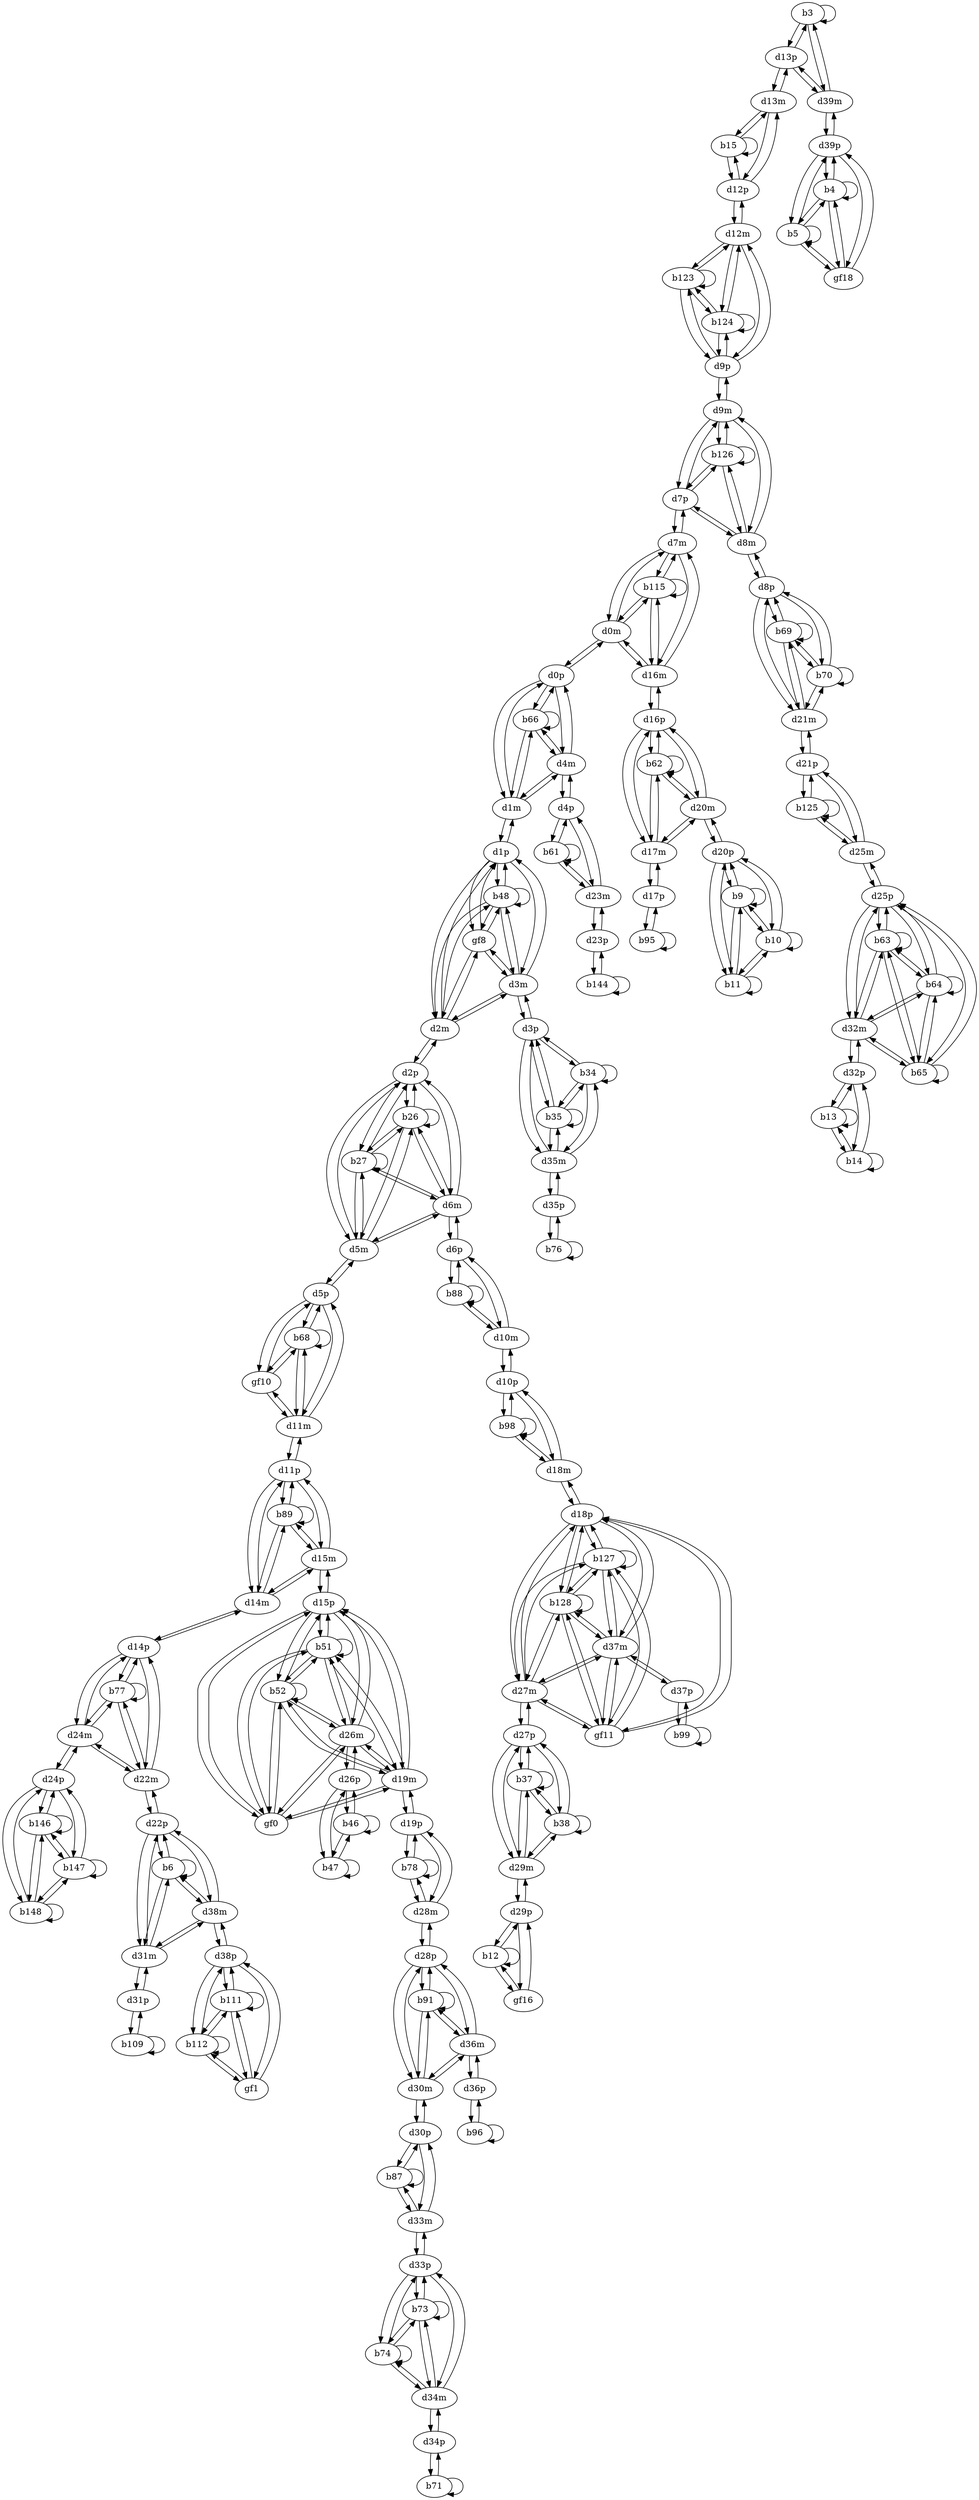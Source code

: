 digraph G {
  b3;
  b4;
  b5;
  gf18;
  b6;
  b9;
  b10;
  b11;
  b12;
  gf16;
  b13;
  b14;
  b15;
  b26;
  b27;
  b34;
  b35;
  b37;
  b38;
  b46;
  b47;
  b48;
  gf8;
  b51;
  b52;
  gf0;
  b61;
  b62;
  b63;
  b64;
  b65;
  b66;
  b68;
  gf10;
  b69;
  b70;
  b71;
  b73;
  b74;
  b76;
  b77;
  b78;
  b87;
  b88;
  b89;
  b91;
  b95;
  b96;
  b98;
  b99;
  b109;
  b111;
  b112;
  gf1;
  b115;
  b123;
  b124;
  b125;
  b126;
  b127;
  b128;
  gf11;
  b144;
  b146;
  b147;
  b148;
  d0m;
  d0p;
  d1m;
  d1p;
  d2m;
  d2p;
  d3m;
  d3p;
  d4m;
  d4p;
  d5m;
  d5p;
  d6m;
  d6p;
  d7m;
  d7p;
  d8m;
  d8p;
  d9m;
  d9p;
  d10m;
  d10p;
  d11m;
  d11p;
  d12m;
  d12p;
  d13m;
  d13p;
  d14m;
  d14p;
  d15m;
  d15p;
  d16m;
  d16p;
  d17m;
  d17p;
  d18m;
  d18p;
  d19m;
  d19p;
  d20m;
  d20p;
  d21m;
  d21p;
  d22m;
  d22p;
  d23m;
  d23p;
  d24m;
  d24p;
  d25m;
  d25p;
  d26m;
  d26p;
  d27m;
  d27p;
  d28m;
  d28p;
  d29m;
  d29p;
  d30m;
  d30p;
  d31m;
  d31p;
  d32m;
  d32p;
  d33m;
  d33p;
  d34m;
  d34p;
  d35m;
  d35p;
  d36m;
  d36p;
  d37m;
  d37p;
  d38m;
  d38p;
  d39m;
  d39p;
  b3 -> b3;
  b4 -> b4;
  b4 -> b5;
  b4 -> gf18;
  b5 -> b4;
  b5 -> b5;
  b5 -> gf18;
  gf18 -> b4;
  gf18 -> b5;
  b6 -> b6;
  b9 -> b9;
  b9 -> b10;
  b9 -> b11;
  b10 -> b9;
  b10 -> b10;
  b10 -> b11;
  b11 -> b9;
  b11 -> b10;
  b11 -> b11;
  b12 -> b12;
  b12 -> gf16;
  gf16 -> b12;
  b13 -> b13;
  b13 -> b14;
  b14 -> b13;
  b14 -> b14;
  b15 -> b15;
  b26 -> b26;
  b26 -> b27;
  b27 -> b26;
  b27 -> b27;
  b34 -> b34;
  b34 -> b35;
  b35 -> b34;
  b35 -> b35;
  b37 -> b37;
  b37 -> b38;
  b38 -> b37;
  b38 -> b38;
  b46 -> b46;
  b46 -> b47;
  b47 -> b46;
  b47 -> b47;
  b48 -> b48;
  b48 -> gf8;
  gf8 -> b48;
  b51 -> b51;
  b51 -> b52;
  b51 -> gf0;
  b52 -> b51;
  b52 -> b52;
  b52 -> gf0;
  gf0 -> b51;
  gf0 -> b52;
  b61 -> b61;
  b62 -> b62;
  b63 -> b63;
  b63 -> b64;
  b63 -> b65;
  b64 -> b63;
  b64 -> b64;
  b64 -> b65;
  b65 -> b63;
  b65 -> b64;
  b65 -> b65;
  b66 -> b66;
  b68 -> b68;
  b68 -> gf10;
  gf10 -> b68;
  b69 -> b69;
  b69 -> b70;
  b70 -> b69;
  b70 -> b70;
  b71 -> b71;
  b73 -> b73;
  b73 -> b74;
  b74 -> b73;
  b74 -> b74;
  b76 -> b76;
  b77 -> b77;
  b78 -> b78;
  b87 -> b87;
  b88 -> b88;
  b89 -> b89;
  b91 -> b91;
  b95 -> b95;
  b96 -> b96;
  b98 -> b98;
  b99 -> b99;
  b109 -> b109;
  b111 -> b111;
  b111 -> b112;
  b111 -> gf1;
  b112 -> b111;
  b112 -> b112;
  b112 -> gf1;
  gf1 -> b111;
  gf1 -> b112;
  b115 -> b115;
  b123 -> b123;
  b123 -> b124;
  b124 -> b123;
  b124 -> b124;
  b125 -> b125;
  b126 -> b126;
  b127 -> b127;
  b127 -> b128;
  b127 -> gf11;
  b128 -> b127;
  b128 -> b128;
  b128 -> gf11;
  gf11 -> b127;
  gf11 -> b128;
  b144 -> b144;
  b146 -> b146;
  b146 -> b147;
  b146 -> b148;
  b147 -> b146;
  b147 -> b147;
  b147 -> b148;
  b148 -> b146;
  b148 -> b147;
  b148 -> b148;
  d0m -> d0p;
  d0p -> d0m;
  b115 -> d0m;
  d0m -> b115;
  b66 -> d0p;
  d0p -> b66;
  d1m -> d1p;
  d1p -> d1m;
  b66 -> d1m;
  d1m -> b66;
  b48 -> d1p;
  d1p -> b48;
  gf8 -> d1p;
  d1p -> gf8;
  d2m -> d2p;
  d2p -> d2m;
  b48 -> d2m;
  d2m -> b48;
  gf8 -> d2m;
  d2m -> gf8;
  b26 -> d2p;
  d2p -> b26;
  b27 -> d2p;
  d2p -> b27;
  d3m -> d3p;
  d3p -> d3m;
  b48 -> d3m;
  d3m -> b48;
  gf8 -> d3m;
  d3m -> gf8;
  b34 -> d3p;
  d3p -> b34;
  b35 -> d3p;
  d3p -> b35;
  d4m -> d4p;
  d4p -> d4m;
  b66 -> d4m;
  d4m -> b66;
  b61 -> d4p;
  d4p -> b61;
  d5m -> d5p;
  d5p -> d5m;
  b26 -> d5m;
  d5m -> b26;
  b27 -> d5m;
  d5m -> b27;
  b68 -> d5p;
  d5p -> b68;
  gf10 -> d5p;
  d5p -> gf10;
  d6m -> d6p;
  d6p -> d6m;
  b26 -> d6m;
  d6m -> b26;
  b27 -> d6m;
  d6m -> b27;
  b88 -> d6p;
  d6p -> b88;
  d7m -> d7p;
  d7p -> d7m;
  b115 -> d7m;
  d7m -> b115;
  b126 -> d7p;
  d7p -> b126;
  d8m -> d8p;
  d8p -> d8m;
  b126 -> d8m;
  d8m -> b126;
  b69 -> d8p;
  d8p -> b69;
  b70 -> d8p;
  d8p -> b70;
  d9m -> d9p;
  d9p -> d9m;
  b126 -> d9m;
  d9m -> b126;
  b123 -> d9p;
  d9p -> b123;
  b124 -> d9p;
  d9p -> b124;
  d10m -> d10p;
  d10p -> d10m;
  b88 -> d10m;
  d10m -> b88;
  b98 -> d10p;
  d10p -> b98;
  d11m -> d11p;
  d11p -> d11m;
  b68 -> d11m;
  d11m -> b68;
  gf10 -> d11m;
  d11m -> gf10;
  b89 -> d11p;
  d11p -> b89;
  d12m -> d12p;
  d12p -> d12m;
  b123 -> d12m;
  d12m -> b123;
  b124 -> d12m;
  d12m -> b124;
  b15 -> d12p;
  d12p -> b15;
  d13m -> d13p;
  d13p -> d13m;
  b15 -> d13m;
  d13m -> b15;
  b3 -> d13p;
  d13p -> b3;
  d14m -> d14p;
  d14p -> d14m;
  b89 -> d14m;
  d14m -> b89;
  b77 -> d14p;
  d14p -> b77;
  d15m -> d15p;
  d15p -> d15m;
  b89 -> d15m;
  d15m -> b89;
  b51 -> d15p;
  d15p -> b51;
  b52 -> d15p;
  d15p -> b52;
  gf0 -> d15p;
  d15p -> gf0;
  d16m -> d16p;
  d16p -> d16m;
  b115 -> d16m;
  d16m -> b115;
  b62 -> d16p;
  d16p -> b62;
  d17m -> d17p;
  d17p -> d17m;
  b62 -> d17m;
  d17m -> b62;
  b95 -> d17p;
  d17p -> b95;
  d18m -> d18p;
  d18p -> d18m;
  b98 -> d18m;
  d18m -> b98;
  b127 -> d18p;
  d18p -> b127;
  b128 -> d18p;
  d18p -> b128;
  gf11 -> d18p;
  d18p -> gf11;
  d19m -> d19p;
  d19p -> d19m;
  b51 -> d19m;
  d19m -> b51;
  b52 -> d19m;
  d19m -> b52;
  gf0 -> d19m;
  d19m -> gf0;
  b78 -> d19p;
  d19p -> b78;
  d20m -> d20p;
  d20p -> d20m;
  b62 -> d20m;
  d20m -> b62;
  b9 -> d20p;
  d20p -> b9;
  b10 -> d20p;
  d20p -> b10;
  b11 -> d20p;
  d20p -> b11;
  d21m -> d21p;
  d21p -> d21m;
  b69 -> d21m;
  d21m -> b69;
  b70 -> d21m;
  d21m -> b70;
  b125 -> d21p;
  d21p -> b125;
  d22m -> d22p;
  d22p -> d22m;
  b77 -> d22m;
  d22m -> b77;
  b6 -> d22p;
  d22p -> b6;
  d23m -> d23p;
  d23p -> d23m;
  b61 -> d23m;
  d23m -> b61;
  b144 -> d23p;
  d23p -> b144;
  d24m -> d24p;
  d24p -> d24m;
  b77 -> d24m;
  d24m -> b77;
  b146 -> d24p;
  d24p -> b146;
  b147 -> d24p;
  d24p -> b147;
  b148 -> d24p;
  d24p -> b148;
  d25m -> d25p;
  d25p -> d25m;
  b125 -> d25m;
  d25m -> b125;
  b63 -> d25p;
  d25p -> b63;
  b64 -> d25p;
  d25p -> b64;
  b65 -> d25p;
  d25p -> b65;
  d26m -> d26p;
  d26p -> d26m;
  b51 -> d26m;
  d26m -> b51;
  b52 -> d26m;
  d26m -> b52;
  gf0 -> d26m;
  d26m -> gf0;
  b46 -> d26p;
  d26p -> b46;
  b47 -> d26p;
  d26p -> b47;
  d27m -> d27p;
  d27p -> d27m;
  b127 -> d27m;
  d27m -> b127;
  b128 -> d27m;
  d27m -> b128;
  gf11 -> d27m;
  d27m -> gf11;
  b37 -> d27p;
  d27p -> b37;
  b38 -> d27p;
  d27p -> b38;
  d28m -> d28p;
  d28p -> d28m;
  b78 -> d28m;
  d28m -> b78;
  b91 -> d28p;
  d28p -> b91;
  d29m -> d29p;
  d29p -> d29m;
  b37 -> d29m;
  d29m -> b37;
  b38 -> d29m;
  d29m -> b38;
  b12 -> d29p;
  d29p -> b12;
  gf16 -> d29p;
  d29p -> gf16;
  d30m -> d30p;
  d30p -> d30m;
  b91 -> d30m;
  d30m -> b91;
  b87 -> d30p;
  d30p -> b87;
  d31m -> d31p;
  d31p -> d31m;
  b6 -> d31m;
  d31m -> b6;
  b109 -> d31p;
  d31p -> b109;
  d32m -> d32p;
  d32p -> d32m;
  b63 -> d32m;
  d32m -> b63;
  b64 -> d32m;
  d32m -> b64;
  b65 -> d32m;
  d32m -> b65;
  b13 -> d32p;
  d32p -> b13;
  b14 -> d32p;
  d32p -> b14;
  d33m -> d33p;
  d33p -> d33m;
  b87 -> d33m;
  d33m -> b87;
  b73 -> d33p;
  d33p -> b73;
  b74 -> d33p;
  d33p -> b74;
  d34m -> d34p;
  d34p -> d34m;
  b73 -> d34m;
  d34m -> b73;
  b74 -> d34m;
  d34m -> b74;
  b71 -> d34p;
  d34p -> b71;
  d35m -> d35p;
  d35p -> d35m;
  b34 -> d35m;
  d35m -> b34;
  b35 -> d35m;
  d35m -> b35;
  b76 -> d35p;
  d35p -> b76;
  d36m -> d36p;
  d36p -> d36m;
  b91 -> d36m;
  d36m -> b91;
  b96 -> d36p;
  d36p -> b96;
  d37m -> d37p;
  d37p -> d37m;
  b127 -> d37m;
  d37m -> b127;
  b128 -> d37m;
  d37m -> b128;
  gf11 -> d37m;
  d37m -> gf11;
  b99 -> d37p;
  d37p -> b99;
  d38m -> d38p;
  d38p -> d38m;
  b6 -> d38m;
  d38m -> b6;
  b111 -> d38p;
  d38p -> b111;
  b112 -> d38p;
  d38p -> b112;
  gf1 -> d38p;
  d38p -> gf1;
  d39m -> d39p;
  d39p -> d39m;
  b3 -> d39m;
  d39m -> b3;
  b4 -> d39p;
  d39p -> b4;
  b5 -> d39p;
  d39p -> b5;
  gf18 -> d39p;
  d39p -> gf18;
  d13p -> d39m;
  d39m -> d13p;
  d22p -> d31m;
  d22p -> d38m;
  d31m -> d22p;
  d31m -> d38m;
  d38m -> d22p;
  d38m -> d31m;
  d12p -> d13m;
  d13m -> d12p;
  d2p -> d5m;
  d2p -> d6m;
  d5m -> d2p;
  d5m -> d6m;
  d6m -> d2p;
  d6m -> d5m;
  d3p -> d35m;
  d35m -> d3p;
  d27p -> d29m;
  d29m -> d27p;
  d1p -> d2m;
  d1p -> d3m;
  d2m -> d1p;
  d2m -> d3m;
  d3m -> d1p;
  d3m -> d2m;
  d15p -> d19m;
  d15p -> d26m;
  d19m -> d15p;
  d19m -> d26m;
  d26m -> d15p;
  d26m -> d19m;
  d4p -> d23m;
  d23m -> d4p;
  d16p -> d17m;
  d16p -> d20m;
  d17m -> d16p;
  d17m -> d20m;
  d20m -> d16p;
  d20m -> d17m;
  d25p -> d32m;
  d32m -> d25p;
  d0p -> d1m;
  d0p -> d4m;
  d1m -> d0p;
  d1m -> d4m;
  d4m -> d0p;
  d4m -> d1m;
  d5p -> d11m;
  d11m -> d5p;
  d8p -> d21m;
  d21m -> d8p;
  d33p -> d34m;
  d34m -> d33p;
  d14p -> d22m;
  d14p -> d24m;
  d22m -> d14p;
  d22m -> d24m;
  d24m -> d14p;
  d24m -> d22m;
  d19p -> d28m;
  d28m -> d19p;
  d30p -> d33m;
  d33m -> d30p;
  d6p -> d10m;
  d10m -> d6p;
  d11p -> d14m;
  d11p -> d15m;
  d14m -> d11p;
  d14m -> d15m;
  d15m -> d11p;
  d15m -> d14m;
  d28p -> d30m;
  d28p -> d36m;
  d30m -> d28p;
  d30m -> d36m;
  d36m -> d28p;
  d36m -> d30m;
  d10p -> d18m;
  d18m -> d10p;
  d0m -> d7m;
  d0m -> d16m;
  d7m -> d0m;
  d7m -> d16m;
  d16m -> d0m;
  d16m -> d7m;
  d9p -> d12m;
  d12m -> d9p;
  d21p -> d25m;
  d25m -> d21p;
  d7p -> d8m;
  d7p -> d9m;
  d8m -> d7p;
  d8m -> d9m;
  d9m -> d7p;
  d9m -> d8m;
  d18p -> d27m;
  d18p -> d37m;
  d27m -> d18p;
  d27m -> d37m;
  d37m -> d18p;
  d37m -> d27m;
}
